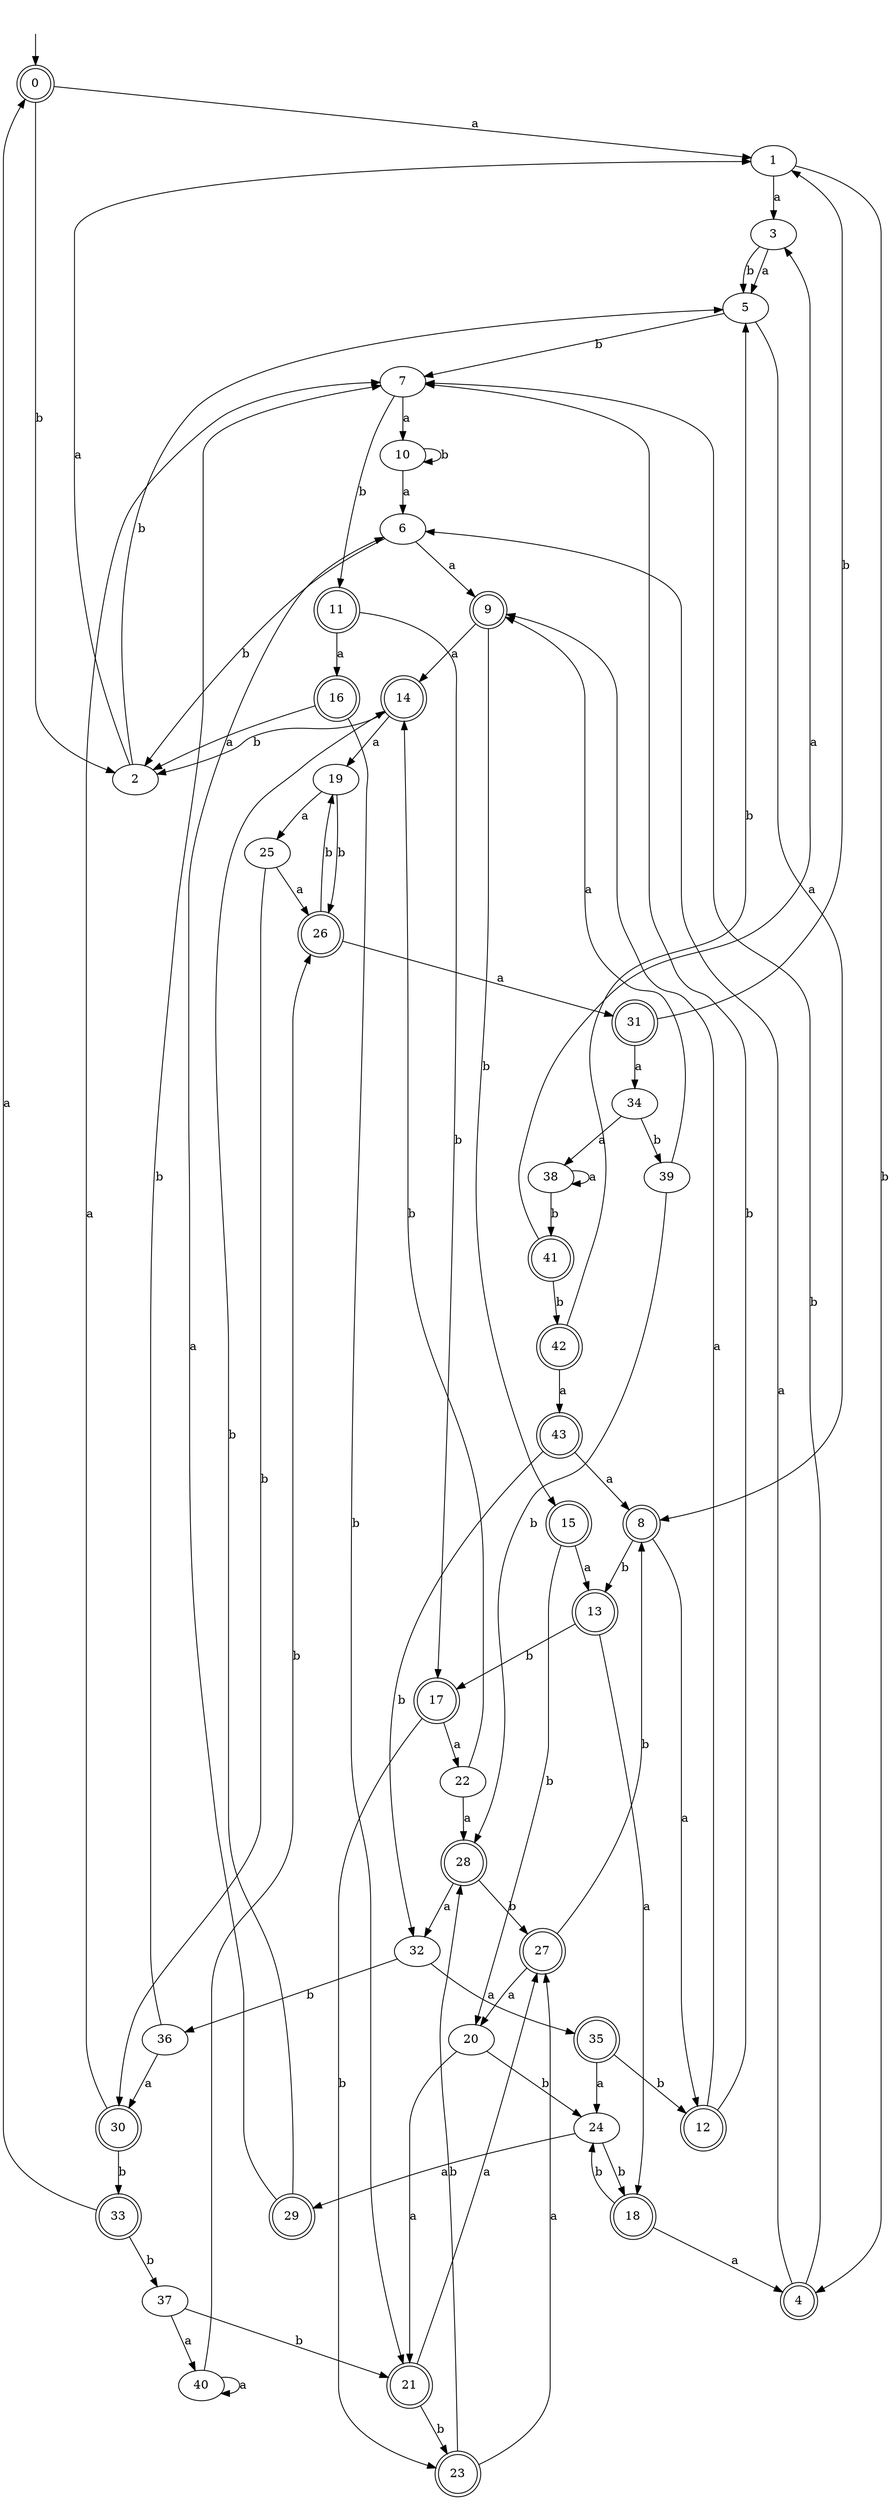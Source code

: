 digraph RandomDFA {
  __start0 [label="", shape=none];
  __start0 -> 0 [label=""];
  0 [shape=circle] [shape=doublecircle]
  0 -> 1 [label="a"]
  0 -> 2 [label="b"]
  1
  1 -> 3 [label="a"]
  1 -> 4 [label="b"]
  2
  2 -> 1 [label="a"]
  2 -> 5 [label="b"]
  3
  3 -> 5 [label="a"]
  3 -> 5 [label="b"]
  4 [shape=doublecircle]
  4 -> 6 [label="a"]
  4 -> 7 [label="b"]
  5
  5 -> 8 [label="a"]
  5 -> 7 [label="b"]
  6
  6 -> 9 [label="a"]
  6 -> 2 [label="b"]
  7
  7 -> 10 [label="a"]
  7 -> 11 [label="b"]
  8 [shape=doublecircle]
  8 -> 12 [label="a"]
  8 -> 13 [label="b"]
  9 [shape=doublecircle]
  9 -> 14 [label="a"]
  9 -> 15 [label="b"]
  10
  10 -> 6 [label="a"]
  10 -> 10 [label="b"]
  11 [shape=doublecircle]
  11 -> 16 [label="a"]
  11 -> 17 [label="b"]
  12 [shape=doublecircle]
  12 -> 9 [label="a"]
  12 -> 7 [label="b"]
  13 [shape=doublecircle]
  13 -> 18 [label="a"]
  13 -> 17 [label="b"]
  14 [shape=doublecircle]
  14 -> 19 [label="a"]
  14 -> 2 [label="b"]
  15 [shape=doublecircle]
  15 -> 13 [label="a"]
  15 -> 20 [label="b"]
  16 [shape=doublecircle]
  16 -> 2 [label="a"]
  16 -> 21 [label="b"]
  17 [shape=doublecircle]
  17 -> 22 [label="a"]
  17 -> 23 [label="b"]
  18 [shape=doublecircle]
  18 -> 4 [label="a"]
  18 -> 24 [label="b"]
  19
  19 -> 25 [label="a"]
  19 -> 26 [label="b"]
  20
  20 -> 21 [label="a"]
  20 -> 24 [label="b"]
  21 [shape=doublecircle]
  21 -> 27 [label="a"]
  21 -> 23 [label="b"]
  22
  22 -> 28 [label="a"]
  22 -> 14 [label="b"]
  23 [shape=doublecircle]
  23 -> 27 [label="a"]
  23 -> 28 [label="b"]
  24
  24 -> 29 [label="a"]
  24 -> 18 [label="b"]
  25
  25 -> 26 [label="a"]
  25 -> 30 [label="b"]
  26 [shape=doublecircle]
  26 -> 31 [label="a"]
  26 -> 19 [label="b"]
  27 [shape=doublecircle]
  27 -> 20 [label="a"]
  27 -> 8 [label="b"]
  28 [shape=doublecircle]
  28 -> 32 [label="a"]
  28 -> 27 [label="b"]
  29 [shape=doublecircle]
  29 -> 6 [label="a"]
  29 -> 14 [label="b"]
  30 [shape=doublecircle]
  30 -> 7 [label="a"]
  30 -> 33 [label="b"]
  31 [shape=doublecircle]
  31 -> 34 [label="a"]
  31 -> 1 [label="b"]
  32
  32 -> 35 [label="a"]
  32 -> 36 [label="b"]
  33 [shape=doublecircle]
  33 -> 0 [label="a"]
  33 -> 37 [label="b"]
  34
  34 -> 38 [label="a"]
  34 -> 39 [label="b"]
  35 [shape=doublecircle]
  35 -> 24 [label="a"]
  35 -> 12 [label="b"]
  36
  36 -> 30 [label="a"]
  36 -> 7 [label="b"]
  37
  37 -> 40 [label="a"]
  37 -> 21 [label="b"]
  38
  38 -> 38 [label="a"]
  38 -> 41 [label="b"]
  39
  39 -> 9 [label="a"]
  39 -> 28 [label="b"]
  40
  40 -> 40 [label="a"]
  40 -> 26 [label="b"]
  41 [shape=doublecircle]
  41 -> 3 [label="a"]
  41 -> 42 [label="b"]
  42 [shape=doublecircle]
  42 -> 43 [label="a"]
  42 -> 5 [label="b"]
  43 [shape=doublecircle]
  43 -> 8 [label="a"]
  43 -> 32 [label="b"]
}
